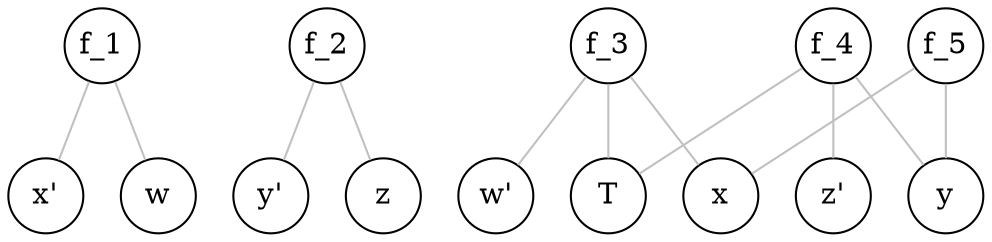 graph Pendulum{
node[shape=circle,fixedsize=1]
edge[color="gray"]
	f_1--"x'"  f_1--w
	f_2--"y'"  f_2--z
	f_3--"w'"  f_3--T  f_3--x
	f_4--"z'"  f_4--T  f_4--y
	f_5--x   f_5--y
}
